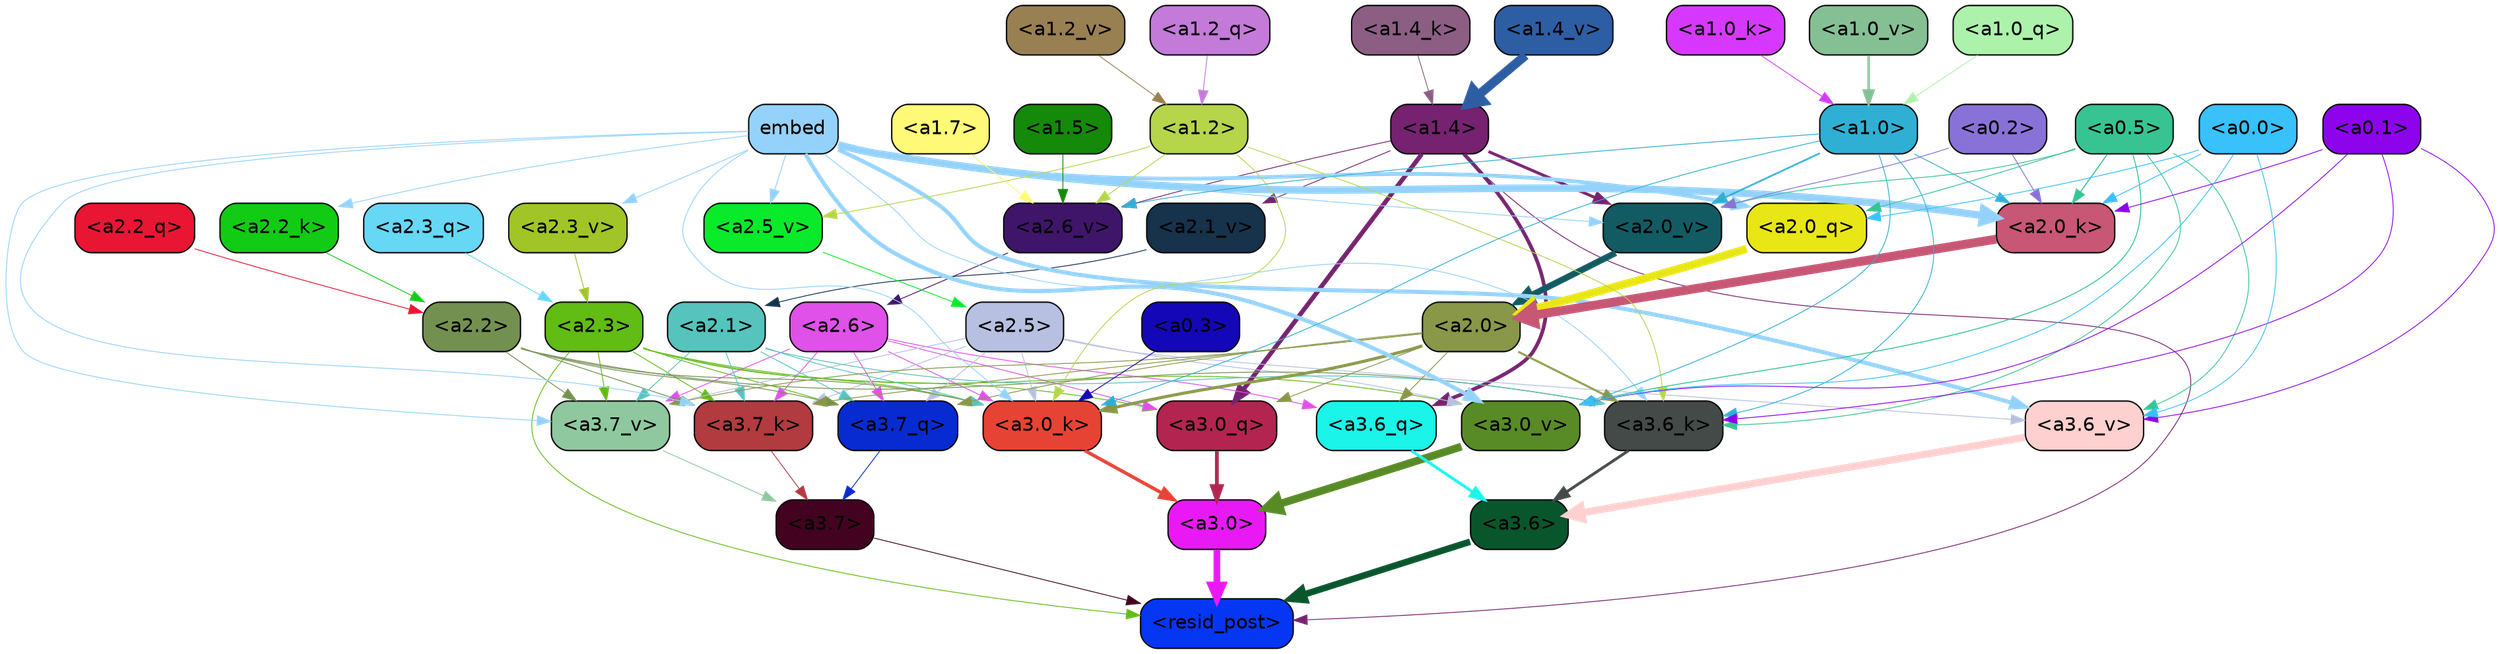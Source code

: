 strict digraph "" {
	graph [bgcolor=transparent,
		layout=dot,
		overlap=false,
		splines=true
	];
	"<a3.7>"	[color=black,
		fillcolor="#430320",
		fontname=Helvetica,
		shape=box,
		style="filled, rounded"];
	"<resid_post>"	[color=black,
		fillcolor="#0436f3",
		fontname=Helvetica,
		shape=box,
		style="filled, rounded"];
	"<a3.7>" -> "<resid_post>"	[color="#430320",
		penwidth=0.6];
	"<a3.6>"	[color=black,
		fillcolor="#09562d",
		fontname=Helvetica,
		shape=box,
		style="filled, rounded"];
	"<a3.6>" -> "<resid_post>"	[color="#09562d",
		penwidth=4.751612067222595];
	"<a3.0>"	[color=black,
		fillcolor="#e919f5",
		fontname=Helvetica,
		shape=box,
		style="filled, rounded"];
	"<a3.0>" -> "<resid_post>"	[color="#e919f5",
		penwidth=4.884142994880676];
	"<a2.3>"	[color=black,
		fillcolor="#61bc14",
		fontname=Helvetica,
		shape=box,
		style="filled, rounded"];
	"<a2.3>" -> "<resid_post>"	[color="#61bc14",
		penwidth=0.6];
	"<a3.7_q>"	[color=black,
		fillcolor="#082bd1",
		fontname=Helvetica,
		shape=box,
		style="filled, rounded"];
	"<a2.3>" -> "<a3.7_q>"	[color="#61bc14",
		penwidth=0.6];
	"<a3.0_q>"	[color=black,
		fillcolor="#b32550",
		fontname=Helvetica,
		shape=box,
		style="filled, rounded"];
	"<a2.3>" -> "<a3.0_q>"	[color="#61bc14",
		penwidth=0.6];
	"<a3.7_k>"	[color=black,
		fillcolor="#b13b3f",
		fontname=Helvetica,
		shape=box,
		style="filled, rounded"];
	"<a2.3>" -> "<a3.7_k>"	[color="#61bc14",
		penwidth=0.6];
	"<a3.0_k>"	[color=black,
		fillcolor="#e74334",
		fontname=Helvetica,
		shape=box,
		style="filled, rounded"];
	"<a2.3>" -> "<a3.0_k>"	[color="#61bc14",
		penwidth=0.6];
	"<a3.7_v>"	[color=black,
		fillcolor="#8fc89f",
		fontname=Helvetica,
		shape=box,
		style="filled, rounded"];
	"<a2.3>" -> "<a3.7_v>"	[color="#61bc14",
		penwidth=0.6];
	"<a3.0_v>"	[color=black,
		fillcolor="#588b26",
		fontname=Helvetica,
		shape=box,
		style="filled, rounded"];
	"<a2.3>" -> "<a3.0_v>"	[color="#61bc14",
		penwidth=0.6];
	"<a1.4>"	[color=black,
		fillcolor="#762270",
		fontname=Helvetica,
		shape=box,
		style="filled, rounded"];
	"<a1.4>" -> "<resid_post>"	[color="#762270",
		penwidth=0.6];
	"<a3.6_q>"	[color=black,
		fillcolor="#1af4e9",
		fontname=Helvetica,
		shape=box,
		style="filled, rounded"];
	"<a1.4>" -> "<a3.6_q>"	[color="#762270",
		penwidth=2.6469622254371643];
	"<a1.4>" -> "<a3.0_q>"	[color="#762270",
		penwidth=3.3040847778320312];
	"<a2.6_v>"	[color=black,
		fillcolor="#3f1569",
		fontname=Helvetica,
		shape=box,
		style="filled, rounded"];
	"<a1.4>" -> "<a2.6_v>"	[color="#762270",
		penwidth=0.6];
	"<a2.1_v>"	[color=black,
		fillcolor="#17324b",
		fontname=Helvetica,
		shape=box,
		style="filled, rounded"];
	"<a1.4>" -> "<a2.1_v>"	[color="#762270",
		penwidth=0.6];
	"<a2.0_v>"	[color=black,
		fillcolor="#135b62",
		fontname=Helvetica,
		shape=box,
		style="filled, rounded"];
	"<a1.4>" -> "<a2.0_v>"	[color="#762270",
		penwidth=2.1286070346832275];
	"<a3.7_q>" -> "<a3.7>"	[color="#082bd1",
		penwidth=0.6];
	"<a3.6_q>" -> "<a3.6>"	[color="#1af4e9",
		penwidth=2.091020345687866];
	"<a3.0_q>" -> "<a3.0>"	[color="#b32550",
		penwidth=2.7421876192092896];
	"<a3.7_k>" -> "<a3.7>"	[color="#b13b3f",
		penwidth=0.6];
	"<a3.6_k>"	[color=black,
		fillcolor="#434a48",
		fontname=Helvetica,
		shape=box,
		style="filled, rounded"];
	"<a3.6_k>" -> "<a3.6>"	[color="#434a48",
		penwidth=2.048597991466522];
	"<a3.0_k>" -> "<a3.0>"	[color="#e74334",
		penwidth=2.476402521133423];
	"<a3.7_v>" -> "<a3.7>"	[color="#8fc89f",
		penwidth=0.6];
	"<a3.6_v>"	[color=black,
		fillcolor="#fed0cf",
		fontname=Helvetica,
		shape=box,
		style="filled, rounded"];
	"<a3.6_v>" -> "<a3.6>"	[color="#fed0cf",
		penwidth=5.2550448179244995];
	"<a3.0_v>" -> "<a3.0>"	[color="#588b26",
		penwidth=5.652270674705505];
	"<a2.6>"	[color=black,
		fillcolor="#df51e9",
		fontname=Helvetica,
		shape=box,
		style="filled, rounded"];
	"<a2.6>" -> "<a3.7_q>"	[color="#df51e9",
		penwidth=0.6];
	"<a2.6>" -> "<a3.6_q>"	[color="#df51e9",
		penwidth=0.6];
	"<a2.6>" -> "<a3.0_q>"	[color="#df51e9",
		penwidth=0.6];
	"<a2.6>" -> "<a3.7_k>"	[color="#df51e9",
		penwidth=0.6];
	"<a2.6>" -> "<a3.0_k>"	[color="#df51e9",
		penwidth=0.6];
	"<a2.6>" -> "<a3.7_v>"	[color="#df51e9",
		penwidth=0.6];
	"<a2.5>"	[color=black,
		fillcolor="#b7c0e0",
		fontname=Helvetica,
		shape=box,
		style="filled, rounded"];
	"<a2.5>" -> "<a3.7_q>"	[color="#b7c0e0",
		penwidth=0.6];
	"<a2.5>" -> "<a3.7_k>"	[color="#b7c0e0",
		penwidth=0.6];
	"<a2.5>" -> "<a3.0_k>"	[color="#b7c0e0",
		penwidth=0.6];
	"<a2.5>" -> "<a3.7_v>"	[color="#b7c0e0",
		penwidth=0.6];
	"<a2.5>" -> "<a3.6_v>"	[color="#b7c0e0",
		penwidth=0.6];
	"<a2.5>" -> "<a3.0_v>"	[color="#b7c0e0",
		penwidth=0.6];
	"<a2.2>"	[color=black,
		fillcolor="#749051",
		fontname=Helvetica,
		shape=box,
		style="filled, rounded"];
	"<a2.2>" -> "<a3.7_q>"	[color="#749051",
		penwidth=0.6];
	"<a2.2>" -> "<a3.7_k>"	[color="#749051",
		penwidth=0.6];
	"<a2.2>" -> "<a3.6_k>"	[color="#749051",
		penwidth=0.6];
	"<a2.2>" -> "<a3.0_k>"	[color="#749051",
		penwidth=0.6];
	"<a2.2>" -> "<a3.7_v>"	[color="#749051",
		penwidth=0.6];
	"<a2.1>"	[color=black,
		fillcolor="#56c3bd",
		fontname=Helvetica,
		shape=box,
		style="filled, rounded"];
	"<a2.1>" -> "<a3.7_q>"	[color="#56c3bd",
		penwidth=0.6];
	"<a2.1>" -> "<a3.7_k>"	[color="#56c3bd",
		penwidth=0.6];
	"<a2.1>" -> "<a3.6_k>"	[color="#56c3bd",
		penwidth=0.6];
	"<a2.1>" -> "<a3.0_k>"	[color="#56c3bd",
		penwidth=0.6];
	"<a2.1>" -> "<a3.7_v>"	[color="#56c3bd",
		penwidth=0.6];
	"<a2.0>"	[color=black,
		fillcolor="#889748",
		fontname=Helvetica,
		shape=box,
		style="filled, rounded"];
	"<a2.0>" -> "<a3.7_q>"	[color="#889748",
		penwidth=0.6];
	"<a2.0>" -> "<a3.6_q>"	[color="#889748",
		penwidth=0.6];
	"<a2.0>" -> "<a3.0_q>"	[color="#889748",
		penwidth=0.6];
	"<a2.0>" -> "<a3.7_k>"	[color="#889748",
		penwidth=0.6];
	"<a2.0>" -> "<a3.6_k>"	[color="#889748",
		penwidth=1.4757367372512817];
	"<a2.0>" -> "<a3.0_k>"	[color="#889748",
		penwidth=2.2137351036071777];
	"<a2.0>" -> "<a3.7_v>"	[color="#889748",
		penwidth=0.6];
	embed	[color=black,
		fillcolor="#95d2fb",
		fontname=Helvetica,
		shape=box,
		style="filled, rounded"];
	embed -> "<a3.7_k>"	[color="#95d2fb",
		penwidth=0.6];
	embed -> "<a3.6_k>"	[color="#95d2fb",
		penwidth=0.6];
	embed -> "<a3.0_k>"	[color="#95d2fb",
		penwidth=0.6];
	embed -> "<a3.7_v>"	[color="#95d2fb",
		penwidth=0.6];
	embed -> "<a3.6_v>"	[color="#95d2fb",
		penwidth=2.9582033157348633];
	embed -> "<a3.0_v>"	[color="#95d2fb",
		penwidth=2.972973108291626];
	"<a2.0_q>"	[color=black,
		fillcolor="#e9e616",
		fontname=Helvetica,
		shape=box,
		style="filled, rounded"];
	embed -> "<a2.0_q>"	[color="#95d2fb",
		penwidth=2.7699792869389057];
	"<a2.2_k>"	[color=black,
		fillcolor="#12cb15",
		fontname=Helvetica,
		shape=box,
		style="filled, rounded"];
	embed -> "<a2.2_k>"	[color="#95d2fb",
		penwidth=0.6];
	"<a2.0_k>"	[color=black,
		fillcolor="#c85675",
		fontname=Helvetica,
		shape=box,
		style="filled, rounded"];
	embed -> "<a2.0_k>"	[color="#95d2fb",
		penwidth=5.362775564193726];
	"<a2.5_v>"	[color=black,
		fillcolor="#09eb2a",
		fontname=Helvetica,
		shape=box,
		style="filled, rounded"];
	embed -> "<a2.5_v>"	[color="#95d2fb",
		penwidth=0.6];
	"<a2.3_v>"	[color=black,
		fillcolor="#a1c526",
		fontname=Helvetica,
		shape=box,
		style="filled, rounded"];
	embed -> "<a2.3_v>"	[color="#95d2fb",
		penwidth=0.6];
	embed -> "<a2.0_v>"	[color="#95d2fb",
		penwidth=0.6];
	"<a1.2>"	[color=black,
		fillcolor="#b6d54a",
		fontname=Helvetica,
		shape=box,
		style="filled, rounded"];
	"<a1.2>" -> "<a3.6_k>"	[color="#b6d54a",
		penwidth=0.6];
	"<a1.2>" -> "<a3.0_k>"	[color="#b6d54a",
		penwidth=0.6];
	"<a1.2>" -> "<a2.6_v>"	[color="#b6d54a",
		penwidth=0.6];
	"<a1.2>" -> "<a2.5_v>"	[color="#b6d54a",
		penwidth=0.6];
	"<a1.0>"	[color=black,
		fillcolor="#30afd4",
		fontname=Helvetica,
		shape=box,
		style="filled, rounded"];
	"<a1.0>" -> "<a3.6_k>"	[color="#30afd4",
		penwidth=0.6];
	"<a1.0>" -> "<a3.0_k>"	[color="#30afd4",
		penwidth=0.6];
	"<a1.0>" -> "<a3.0_v>"	[color="#30afd4",
		penwidth=0.6];
	"<a1.0>" -> "<a2.0_k>"	[color="#30afd4",
		penwidth=0.6];
	"<a1.0>" -> "<a2.6_v>"	[color="#30afd4",
		penwidth=0.6];
	"<a1.0>" -> "<a2.0_v>"	[color="#30afd4",
		penwidth=1.2240618467330933];
	"<a0.5>"	[color=black,
		fillcolor="#37c492",
		fontname=Helvetica,
		shape=box,
		style="filled, rounded"];
	"<a0.5>" -> "<a3.6_k>"	[color="#37c492",
		penwidth=0.6];
	"<a0.5>" -> "<a3.6_v>"	[color="#37c492",
		penwidth=0.6];
	"<a0.5>" -> "<a3.0_v>"	[color="#37c492",
		penwidth=0.6790935099124908];
	"<a0.5>" -> "<a2.0_q>"	[color="#37c492",
		penwidth=0.6];
	"<a0.5>" -> "<a2.0_k>"	[color="#37c492",
		penwidth=0.7897988557815552];
	"<a0.5>" -> "<a2.0_v>"	[color="#37c492",
		penwidth=0.6];
	"<a0.1>"	[color=black,
		fillcolor="#8d04ec",
		fontname=Helvetica,
		shape=box,
		style="filled, rounded"];
	"<a0.1>" -> "<a3.6_k>"	[color="#8d04ec",
		penwidth=0.6];
	"<a0.1>" -> "<a3.6_v>"	[color="#8d04ec",
		penwidth=0.6];
	"<a0.1>" -> "<a3.0_v>"	[color="#8d04ec",
		penwidth=0.6];
	"<a0.1>" -> "<a2.0_k>"	[color="#8d04ec",
		penwidth=0.6];
	"<a0.3>"	[color=black,
		fillcolor="#1307b7",
		fontname=Helvetica,
		shape=box,
		style="filled, rounded"];
	"<a0.3>" -> "<a3.0_k>"	[color="#1307b7",
		penwidth=0.6];
	"<a0.0>"	[color=black,
		fillcolor="#38c1fb",
		fontname=Helvetica,
		shape=box,
		style="filled, rounded"];
	"<a0.0>" -> "<a3.6_v>"	[color="#38c1fb",
		penwidth=0.6];
	"<a0.0>" -> "<a3.0_v>"	[color="#38c1fb",
		penwidth=0.6];
	"<a0.0>" -> "<a2.0_q>"	[color="#38c1fb",
		penwidth=0.6];
	"<a0.0>" -> "<a2.0_k>"	[color="#38c1fb",
		penwidth=0.6];
	"<a2.3_q>"	[color=black,
		fillcolor="#67d7f6",
		fontname=Helvetica,
		shape=box,
		style="filled, rounded"];
	"<a2.3_q>" -> "<a2.3>"	[color="#67d7f6",
		penwidth=0.6];
	"<a2.2_q>"	[color=black,
		fillcolor="#e91633",
		fontname=Helvetica,
		shape=box,
		style="filled, rounded"];
	"<a2.2_q>" -> "<a2.2>"	[color="#e91633",
		penwidth=0.6];
	"<a2.0_q>" -> "<a2.0>"	[color="#e9e616",
		penwidth=5.819834470748901];
	"<a2.2_k>" -> "<a2.2>"	[color="#12cb15",
		penwidth=0.6];
	"<a2.0_k>" -> "<a2.0>"	[color="#c85675",
		penwidth=6.470837593078613];
	"<a2.6_v>" -> "<a2.6>"	[color="#3f1569",
		penwidth=0.6];
	"<a2.5_v>" -> "<a2.5>"	[color="#09eb2a",
		penwidth=0.6];
	"<a2.3_v>" -> "<a2.3>"	[color="#a1c526",
		penwidth=0.6];
	"<a2.1_v>" -> "<a2.1>"	[color="#17324b",
		penwidth=0.6];
	"<a2.0_v>" -> "<a2.0>"	[color="#135b62",
		penwidth=4.5950857400894165];
	"<a0.2>"	[color=black,
		fillcolor="#8972d7",
		fontname=Helvetica,
		shape=box,
		style="filled, rounded"];
	"<a0.2>" -> "<a2.0_k>"	[color="#8972d7",
		penwidth=0.6];
	"<a0.2>" -> "<a2.0_v>"	[color="#8972d7",
		penwidth=0.6];
	"<a1.7>"	[color=black,
		fillcolor="#fef976",
		fontname=Helvetica,
		shape=box,
		style="filled, rounded"];
	"<a1.7>" -> "<a2.6_v>"	[color="#fef976",
		penwidth=0.6];
	"<a1.5>"	[color=black,
		fillcolor="#158909",
		fontname=Helvetica,
		shape=box,
		style="filled, rounded"];
	"<a1.5>" -> "<a2.6_v>"	[color="#158909",
		penwidth=0.6];
	"<a1.2_q>"	[color=black,
		fillcolor="#c47ad9",
		fontname=Helvetica,
		shape=box,
		style="filled, rounded"];
	"<a1.2_q>" -> "<a1.2>"	[color="#c47ad9",
		penwidth=0.6];
	"<a1.0_q>"	[color=black,
		fillcolor="#adf2ab",
		fontname=Helvetica,
		shape=box,
		style="filled, rounded"];
	"<a1.0_q>" -> "<a1.0>"	[color="#adf2ab",
		penwidth=0.6];
	"<a1.4_k>"	[color=black,
		fillcolor="#8c5e84",
		fontname=Helvetica,
		shape=box,
		style="filled, rounded"];
	"<a1.4_k>" -> "<a1.4>"	[color="#8c5e84",
		penwidth=0.6];
	"<a1.0_k>"	[color=black,
		fillcolor="#d639fd",
		fontname=Helvetica,
		shape=box,
		style="filled, rounded"];
	"<a1.0_k>" -> "<a1.0>"	[color="#d639fd",
		penwidth=0.6];
	"<a1.4_v>"	[color=black,
		fillcolor="#2d5ea4",
		fontname=Helvetica,
		shape=box,
		style="filled, rounded"];
	"<a1.4_v>" -> "<a1.4>"	[color="#2d5ea4",
		penwidth=6.635385513305664];
	"<a1.2_v>"	[color=black,
		fillcolor="#998052",
		fontname=Helvetica,
		shape=box,
		style="filled, rounded"];
	"<a1.2_v>" -> "<a1.2>"	[color="#998052",
		penwidth=0.6];
	"<a1.0_v>"	[color=black,
		fillcolor="#85c095",
		fontname=Helvetica,
		shape=box,
		style="filled, rounded"];
	"<a1.0_v>" -> "<a1.0>"	[color="#85c095",
		penwidth=1.807669460773468];
}
